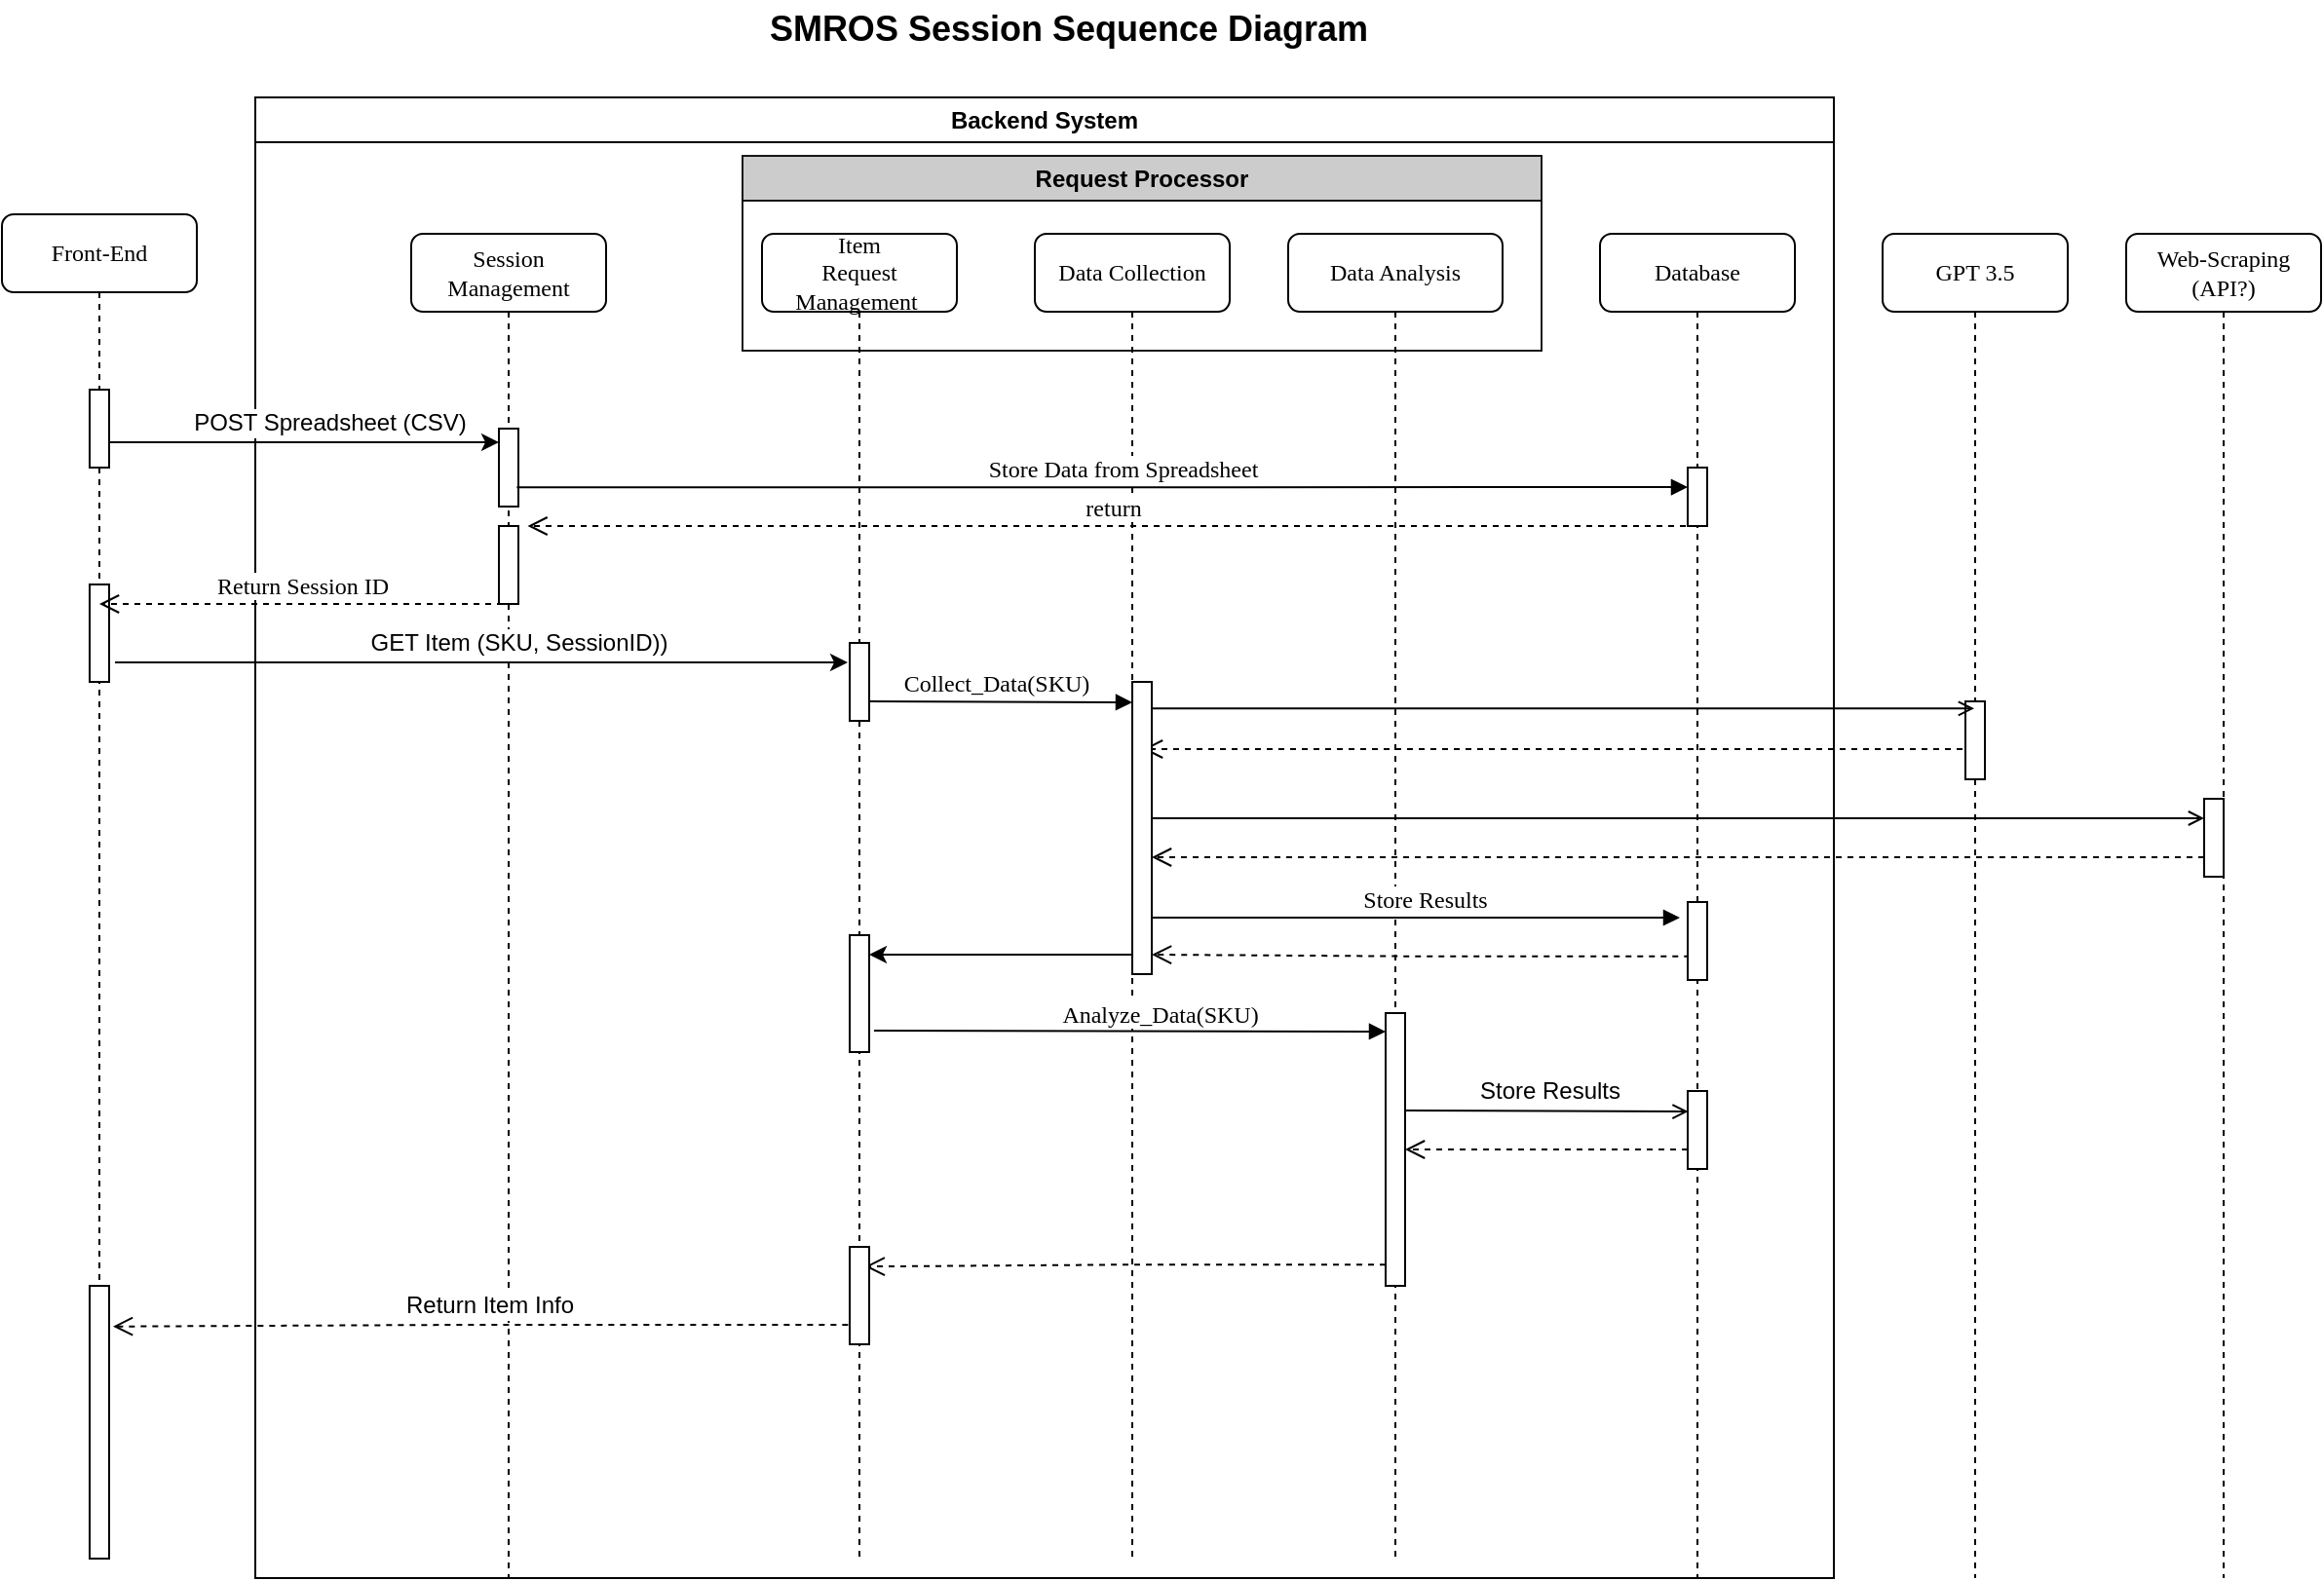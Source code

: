 <mxfile version="23.1.2" type="device">
  <diagram name="Page-1" id="13e1069c-82ec-6db2-03f1-153e76fe0fe0">
    <mxGraphModel dx="710" dy="1096" grid="1" gridSize="10" guides="1" tooltips="1" connect="1" arrows="1" fold="1" page="1" pageScale="1" pageWidth="1100" pageHeight="850" background="none" math="0" shadow="0">
      <root>
        <mxCell id="0" />
        <mxCell id="1" parent="0" />
        <mxCell id="7baba1c4bc27f4b0-8" value="Front-End" style="shape=umlLifeline;perimeter=lifelinePerimeter;whiteSpace=wrap;html=1;container=1;collapsible=0;recursiveResize=0;outlineConnect=0;rounded=1;shadow=0;comic=0;labelBackgroundColor=none;strokeWidth=1;fontFamily=Verdana;fontSize=12;align=center;" parent="1" vertex="1">
          <mxGeometry x="50" y="340" width="100" height="690" as="geometry" />
        </mxCell>
        <mxCell id="IIXyLI-wof4zMuIjt12s-65" value="" style="html=1;points=[];perimeter=orthogonalPerimeter;rounded=0;shadow=0;comic=0;labelBackgroundColor=none;strokeWidth=1;fontFamily=Verdana;fontSize=12;align=center;" parent="7baba1c4bc27f4b0-8" vertex="1">
          <mxGeometry x="45" y="190" width="10" height="50" as="geometry" />
        </mxCell>
        <mxCell id="IIXyLI-wof4zMuIjt12s-99" value="" style="html=1;points=[];perimeter=orthogonalPerimeter;rounded=0;shadow=0;comic=0;labelBackgroundColor=none;strokeWidth=1;fontFamily=Verdana;fontSize=12;align=center;" parent="7baba1c4bc27f4b0-8" vertex="1">
          <mxGeometry x="45" y="550" width="10" height="140" as="geometry" />
        </mxCell>
        <mxCell id="mKsIckOJwRhf_cUDD-dK-6" value="Backend System" style="swimlane;whiteSpace=wrap;html=1;" parent="1" vertex="1">
          <mxGeometry x="180" y="280" width="810" height="760" as="geometry" />
        </mxCell>
        <mxCell id="7baba1c4bc27f4b0-3" value="Database" style="shape=umlLifeline;perimeter=lifelinePerimeter;whiteSpace=wrap;html=1;container=1;collapsible=0;recursiveResize=0;outlineConnect=0;rounded=1;shadow=0;comic=0;labelBackgroundColor=none;strokeWidth=1;fontFamily=Verdana;fontSize=12;align=center;" parent="mKsIckOJwRhf_cUDD-dK-6" vertex="1">
          <mxGeometry x="690" y="70" width="100" height="690" as="geometry" />
        </mxCell>
        <mxCell id="IIXyLI-wof4zMuIjt12s-71" value="" style="html=1;verticalAlign=bottom;endArrow=open;endSize=8;labelBackgroundColor=none;fontFamily=Verdana;fontSize=12;edgeStyle=elbowEdgeStyle;elbow=horizontal;dashed=1;" parent="7baba1c4bc27f4b0-3" source="mKsIckOJwRhf_cUDD-dK-7" edge="1">
          <mxGeometry x="-0.726" relative="1" as="geometry">
            <mxPoint x="-234.5" y="264.5" as="targetPoint" />
            <Array as="points">
              <mxPoint x="-134.5" y="264.5" />
              <mxPoint x="-104.5" y="264.5" />
            </Array>
            <mxPoint x="227.5" y="264.5" as="sourcePoint" />
            <mxPoint x="1" as="offset" />
          </mxGeometry>
        </mxCell>
        <mxCell id="IIXyLI-wof4zMuIjt12s-103" value="" style="html=1;points=[];perimeter=orthogonalPerimeter;rounded=0;shadow=0;comic=0;labelBackgroundColor=none;strokeWidth=1;fontFamily=Verdana;fontSize=12;align=center;" parent="7baba1c4bc27f4b0-3" vertex="1">
          <mxGeometry x="45" y="120" width="10" height="30" as="geometry" />
        </mxCell>
        <mxCell id="IIXyLI-wof4zMuIjt12s-104" value="" style="endArrow=open;html=1;rounded=0;endFill=0;exitX=1;exitY=0.091;exitDx=0;exitDy=0;exitPerimeter=0;entryX=0.028;entryY=0.264;entryDx=0;entryDy=0;entryPerimeter=0;" parent="7baba1c4bc27f4b0-3" target="mKsIckOJwRhf_cUDD-dK-67" edge="1">
          <mxGeometry width="50" height="50" relative="1" as="geometry">
            <mxPoint x="-100" y="450" as="sourcePoint" />
            <mxPoint x="322" y="450" as="targetPoint" />
          </mxGeometry>
        </mxCell>
        <mxCell id="IIXyLI-wof4zMuIjt12s-112" value="Store Results" style="edgeLabel;html=1;align=center;verticalAlign=middle;resizable=0;points=[];fontSize=12;" parent="IIXyLI-wof4zMuIjt12s-104" vertex="1" connectable="0">
          <mxGeometry x="-0.312" y="4" relative="1" as="geometry">
            <mxPoint x="24" y="-6" as="offset" />
          </mxGeometry>
        </mxCell>
        <mxCell id="mKsIckOJwRhf_cUDD-dK-67" value="" style="html=1;points=[];perimeter=orthogonalPerimeter;rounded=0;shadow=0;comic=0;labelBackgroundColor=none;strokeWidth=1;fontFamily=Verdana;fontSize=12;align=center;" parent="7baba1c4bc27f4b0-3" vertex="1">
          <mxGeometry x="45" y="440" width="10" height="40" as="geometry" />
        </mxCell>
        <mxCell id="7baba1c4bc27f4b0-4" value="Data Collection" style="shape=umlLifeline;perimeter=lifelinePerimeter;whiteSpace=wrap;html=1;container=1;collapsible=0;recursiveResize=0;outlineConnect=0;rounded=1;shadow=0;comic=0;labelBackgroundColor=none;strokeWidth=1;fontFamily=Verdana;fontSize=12;align=center;" parent="mKsIckOJwRhf_cUDD-dK-6" vertex="1">
          <mxGeometry x="400" y="70" width="100" height="680" as="geometry" />
        </mxCell>
        <mxCell id="IIXyLI-wof4zMuIjt12s-78" value="Analyze_Data(SKU)" style="html=1;verticalAlign=bottom;endArrow=block;labelBackgroundColor=default;fontFamily=Verdana;fontSize=12;edgeStyle=elbowEdgeStyle;elbow=vertical;exitX=1.029;exitY=0.486;exitDx=0;exitDy=0;exitPerimeter=0;entryX=0;entryY=0.07;entryDx=0;entryDy=0;entryPerimeter=0;" parent="7baba1c4bc27f4b0-4" target="mKsIckOJwRhf_cUDD-dK-64" edge="1">
          <mxGeometry x="0.113" relative="1" as="geometry">
            <mxPoint x="-82.5" y="409" as="sourcePoint" />
            <mxPoint x="52.5" y="410" as="targetPoint" />
            <mxPoint as="offset" />
          </mxGeometry>
        </mxCell>
        <mxCell id="7baba1c4bc27f4b0-2" value="Item&lt;br&gt;Request Management&amp;nbsp;" style="shape=umlLifeline;perimeter=lifelinePerimeter;whiteSpace=wrap;html=1;container=1;collapsible=0;recursiveResize=0;outlineConnect=0;rounded=1;shadow=0;comic=0;labelBackgroundColor=none;strokeWidth=1;fontFamily=Verdana;fontSize=12;align=center;" parent="mKsIckOJwRhf_cUDD-dK-6" vertex="1">
          <mxGeometry x="260" y="70" width="100" height="680" as="geometry" />
        </mxCell>
        <mxCell id="IIXyLI-wof4zMuIjt12s-76" value="" style="endArrow=classic;html=1;rounded=0;" parent="7baba1c4bc27f4b0-2" edge="1">
          <mxGeometry width="50" height="50" relative="1" as="geometry">
            <mxPoint x="190" y="370" as="sourcePoint" />
            <mxPoint x="55" y="370" as="targetPoint" />
          </mxGeometry>
        </mxCell>
        <mxCell id="IIXyLI-wof4zMuIjt12s-74" value="" style="html=1;points=[];perimeter=orthogonalPerimeter;rounded=0;shadow=0;comic=0;labelBackgroundColor=none;strokeWidth=1;fontFamily=Verdana;fontSize=12;align=center;" parent="7baba1c4bc27f4b0-2" vertex="1">
          <mxGeometry x="45" y="360" width="10" height="60" as="geometry" />
        </mxCell>
        <mxCell id="IIXyLI-wof4zMuIjt12s-75" value="" style="endArrow=classic;html=1;rounded=0;exitX=0.4;exitY=0.983;exitDx=0;exitDy=0;exitPerimeter=0;" parent="7baba1c4bc27f4b0-2" source="IIXyLI-wof4zMuIjt12s-74" target="7baba1c4bc27f4b0-2" edge="1">
          <mxGeometry width="50" height="50" relative="1" as="geometry">
            <mxPoint x="100" y="310" as="sourcePoint" />
            <mxPoint x="150" y="260" as="targetPoint" />
          </mxGeometry>
        </mxCell>
        <mxCell id="IIXyLI-wof4zMuIjt12s-55" value="Request Processor" style="swimlane;whiteSpace=wrap;html=1;fillColor=#C7C7C7;strokeWidth=1;opacity=90;gradientColor=none;" parent="mKsIckOJwRhf_cUDD-dK-6" vertex="1">
          <mxGeometry x="250" y="30" width="410" height="100" as="geometry" />
        </mxCell>
        <mxCell id="7baba1c4bc27f4b0-5" value="Data Analysis" style="shape=umlLifeline;perimeter=lifelinePerimeter;whiteSpace=wrap;html=1;container=1;collapsible=0;recursiveResize=0;outlineConnect=0;rounded=1;shadow=0;comic=0;labelBackgroundColor=none;strokeWidth=1;fontFamily=Verdana;fontSize=12;align=center;" parent="IIXyLI-wof4zMuIjt12s-55" vertex="1">
          <mxGeometry x="280" y="40" width="110" height="680" as="geometry" />
        </mxCell>
        <mxCell id="IIXyLI-wof4zMuIjt12s-92" value="Store Results" style="html=1;verticalAlign=bottom;endArrow=block;labelBackgroundColor=default;fontFamily=Verdana;fontSize=12;edgeStyle=elbowEdgeStyle;elbow=vertical;exitX=0.3;exitY=0.889;exitDx=0;exitDy=0;exitPerimeter=0;shadow=0;labelBorderColor=none;" parent="7baba1c4bc27f4b0-5" edge="1">
          <mxGeometry x="0.034" relative="1" as="geometry">
            <mxPoint x="-70" y="350.98" as="sourcePoint" />
            <mxPoint x="201" y="351" as="targetPoint" />
            <mxPoint as="offset" />
          </mxGeometry>
        </mxCell>
        <mxCell id="mKsIckOJwRhf_cUDD-dK-64" value="" style="html=1;points=[];perimeter=orthogonalPerimeter;rounded=0;shadow=0;comic=0;labelBackgroundColor=none;strokeWidth=1;fontFamily=Verdana;fontSize=12;align=center;" parent="7baba1c4bc27f4b0-5" vertex="1">
          <mxGeometry x="50" y="400" width="10" height="140" as="geometry" />
        </mxCell>
        <mxCell id="IIXyLI-wof4zMuIjt12s-96" value="" style="html=1;verticalAlign=bottom;endArrow=open;endSize=8;labelBackgroundColor=none;fontFamily=Verdana;fontSize=12;edgeStyle=elbowEdgeStyle;elbow=horizontal;dashed=1;entryX=0.787;entryY=0.202;entryDx=0;entryDy=0;entryPerimeter=0;" parent="7baba1c4bc27f4b0-5" target="mKsIckOJwRhf_cUDD-dK-87" edge="1">
          <mxGeometry x="-0.726" relative="1" as="geometry">
            <mxPoint x="-210" y="529" as="targetPoint" />
            <Array as="points" />
            <mxPoint x="50" y="529.13" as="sourcePoint" />
            <mxPoint x="1" as="offset" />
          </mxGeometry>
        </mxCell>
        <mxCell id="mKsIckOJwRhf_cUDD-dK-87" value="" style="html=1;points=[];perimeter=orthogonalPerimeter;rounded=0;shadow=0;comic=0;labelBackgroundColor=none;strokeWidth=1;fontFamily=Verdana;fontSize=12;align=center;glass=0;fillColor=#FFFFFF;" parent="IIXyLI-wof4zMuIjt12s-55" vertex="1">
          <mxGeometry x="55" y="560" width="10" height="50" as="geometry" />
        </mxCell>
        <mxCell id="IIXyLI-wof4zMuIjt12s-49" value="Session Management" style="shape=umlLifeline;perimeter=lifelinePerimeter;whiteSpace=wrap;html=1;container=1;collapsible=0;recursiveResize=0;outlineConnect=0;rounded=1;shadow=0;comic=0;labelBackgroundColor=none;strokeWidth=1;fontFamily=Verdana;fontSize=12;align=center;" parent="mKsIckOJwRhf_cUDD-dK-6" vertex="1">
          <mxGeometry x="80" y="70" width="100" height="690" as="geometry" />
        </mxCell>
        <mxCell id="IIXyLI-wof4zMuIjt12s-50" value="" style="html=1;points=[];perimeter=orthogonalPerimeter;rounded=0;shadow=0;comic=0;labelBackgroundColor=none;strokeWidth=1;fontFamily=Verdana;fontSize=12;align=center;" parent="IIXyLI-wof4zMuIjt12s-49" vertex="1">
          <mxGeometry x="45" y="100" width="10" height="40" as="geometry" />
        </mxCell>
        <mxCell id="IIXyLI-wof4zMuIjt12s-60" value="" style="html=1;points=[];perimeter=orthogonalPerimeter;rounded=0;shadow=0;comic=0;labelBackgroundColor=none;strokeWidth=1;fontFamily=Verdana;fontSize=12;align=center;" parent="IIXyLI-wof4zMuIjt12s-49" vertex="1">
          <mxGeometry x="45" y="150" width="10" height="40" as="geometry" />
        </mxCell>
        <mxCell id="IIXyLI-wof4zMuIjt12s-98" value="" style="html=1;verticalAlign=bottom;endArrow=open;endSize=8;labelBackgroundColor=none;fontFamily=Verdana;fontSize=12;edgeStyle=elbowEdgeStyle;elbow=horizontal;dashed=1;exitX=-0.082;exitY=0.799;exitDx=0;exitDy=0;exitPerimeter=0;" parent="IIXyLI-wof4zMuIjt12s-49" source="mKsIckOJwRhf_cUDD-dK-87" edge="1">
          <mxGeometry x="-0.726" relative="1" as="geometry">
            <mxPoint x="-153" y="560.87" as="targetPoint" />
            <Array as="points" />
            <mxPoint x="220" y="561" as="sourcePoint" />
            <mxPoint x="1" as="offset" />
          </mxGeometry>
        </mxCell>
        <mxCell id="IIXyLI-wof4zMuIjt12s-102" value="&lt;font style=&quot;font-size: 12px;&quot;&gt;Return Item Info&lt;/font&gt;" style="edgeLabel;html=1;align=center;verticalAlign=middle;resizable=0;points=[];fontSize=12;" parent="IIXyLI-wof4zMuIjt12s-98" vertex="1" connectable="0">
          <mxGeometry x="0.101" y="-6" relative="1" as="geometry">
            <mxPoint x="23" y="-5" as="offset" />
          </mxGeometry>
        </mxCell>
        <mxCell id="7baba1c4bc27f4b0-14" value="Store Data from Spreadsheet" style="html=1;verticalAlign=bottom;endArrow=block;labelBackgroundColor=default;fontFamily=Verdana;fontSize=12;edgeStyle=elbowEdgeStyle;elbow=horizontal;exitX=0.532;exitY=0.143;exitDx=0;exitDy=0;exitPerimeter=0;" parent="mKsIckOJwRhf_cUDD-dK-6" edge="1">
          <mxGeometry x="0.035" relative="1" as="geometry">
            <mxPoint x="134.2" y="200.12" as="sourcePoint" />
            <mxPoint x="735" y="200" as="targetPoint" />
            <mxPoint as="offset" />
          </mxGeometry>
        </mxCell>
        <mxCell id="IIXyLI-wof4zMuIjt12s-59" value="Return Session ID" style="html=1;verticalAlign=bottom;endArrow=open;endSize=8;labelBackgroundColor=default;fontFamily=Verdana;fontSize=12;edgeStyle=elbowEdgeStyle;elbow=vertical;dashed=1;exitX=0.2;exitY=0.497;exitDx=0;exitDy=0;exitPerimeter=0;" parent="mKsIckOJwRhf_cUDD-dK-6" edge="1">
          <mxGeometry relative="1" as="geometry">
            <mxPoint x="-80" y="260.12" as="targetPoint" />
            <Array as="points" />
            <mxPoint x="127" y="260.0" as="sourcePoint" />
          </mxGeometry>
        </mxCell>
        <mxCell id="IIXyLI-wof4zMuIjt12s-90" value="" style="html=1;verticalAlign=bottom;endArrow=open;endSize=8;labelBackgroundColor=none;fontFamily=Verdana;fontSize=12;edgeStyle=elbowEdgeStyle;elbow=horizontal;dashed=1;exitX=0.113;exitY=0.697;exitDx=0;exitDy=0;exitPerimeter=0;" parent="mKsIckOJwRhf_cUDD-dK-6" source="IIXyLI-wof4zMuIjt12s-85" edge="1">
          <mxGeometry x="-0.726" relative="1" as="geometry">
            <mxPoint x="460" y="440" as="targetPoint" />
            <Array as="points" />
            <mxPoint x="890" y="440" as="sourcePoint" />
            <mxPoint x="1" as="offset" />
          </mxGeometry>
        </mxCell>
        <mxCell id="IIXyLI-wof4zMuIjt12s-85" value="" style="html=1;points=[];perimeter=orthogonalPerimeter;rounded=0;shadow=0;comic=0;labelBackgroundColor=none;strokeWidth=1;fontFamily=Verdana;fontSize=12;align=center;glass=0;fillColor=#FFFFFF;" parent="mKsIckOJwRhf_cUDD-dK-6" vertex="1">
          <mxGeometry x="735" y="413" width="10" height="40" as="geometry" />
        </mxCell>
        <mxCell id="7baba1c4bc27f4b0-21" value="return" style="html=1;verticalAlign=bottom;endArrow=open;endSize=8;labelBackgroundColor=default;fontFamily=Verdana;fontSize=12;edgeStyle=elbowEdgeStyle;elbow=vertical;dashed=1;" parent="mKsIckOJwRhf_cUDD-dK-6" edge="1">
          <mxGeometry x="-0.0" relative="1" as="geometry">
            <mxPoint x="139.75" y="220" as="targetPoint" />
            <Array as="points">
              <mxPoint x="385.5" y="220" />
              <mxPoint x="415.5" y="220" />
            </Array>
            <mxPoint x="740" y="220" as="sourcePoint" />
            <mxPoint as="offset" />
          </mxGeometry>
        </mxCell>
        <mxCell id="IIXyLI-wof4zMuIjt12s-95" value="" style="html=1;verticalAlign=bottom;endArrow=open;endSize=8;labelBackgroundColor=none;fontFamily=Verdana;fontSize=12;edgeStyle=elbowEdgeStyle;elbow=horizontal;dashed=1;" parent="mKsIckOJwRhf_cUDD-dK-6" edge="1">
          <mxGeometry x="-0.726" relative="1" as="geometry">
            <mxPoint x="590" y="540" as="targetPoint" />
            <Array as="points" />
            <mxPoint x="735" y="540" as="sourcePoint" />
            <mxPoint x="1" as="offset" />
          </mxGeometry>
        </mxCell>
        <mxCell id="IIXyLI-wof4zMuIjt12s-67" style="edgeStyle=orthogonalEdgeStyle;rounded=0;orthogonalLoop=1;jettySize=auto;html=1;" parent="mKsIckOJwRhf_cUDD-dK-6" edge="1">
          <mxGeometry relative="1" as="geometry">
            <mxPoint x="-72" y="290" as="sourcePoint" />
            <mxPoint x="304" y="290" as="targetPoint" />
          </mxGeometry>
        </mxCell>
        <mxCell id="IIXyLI-wof4zMuIjt12s-68" value="GET Item (SKU, SessionID))" style="edgeLabel;html=1;align=center;verticalAlign=middle;resizable=0;points=[];fontSize=12;" parent="IIXyLI-wof4zMuIjt12s-67" vertex="1" connectable="0">
          <mxGeometry x="0.096" y="4" relative="1" as="geometry">
            <mxPoint x="1" y="-6" as="offset" />
          </mxGeometry>
        </mxCell>
        <mxCell id="mKsIckOJwRhf_cUDD-dK-7" value="GPT 3.5" style="shape=umlLifeline;perimeter=lifelinePerimeter;whiteSpace=wrap;html=1;container=1;collapsible=0;recursiveResize=0;outlineConnect=0;rounded=1;shadow=0;comic=0;labelBackgroundColor=none;strokeWidth=1;fontFamily=Verdana;fontSize=12;align=center;" parent="1" vertex="1">
          <mxGeometry x="1015" y="350" width="95" height="690" as="geometry" />
        </mxCell>
        <mxCell id="mKsIckOJwRhf_cUDD-dK-24" value="" style="html=1;points=[];perimeter=orthogonalPerimeter;rounded=0;shadow=0;comic=0;labelBackgroundColor=none;strokeWidth=1;fontFamily=Verdana;fontSize=12;align=center;" parent="mKsIckOJwRhf_cUDD-dK-7" vertex="1">
          <mxGeometry x="-385" y="230" width="10" height="150" as="geometry" />
        </mxCell>
        <mxCell id="mKsIckOJwRhf_cUDD-dK-4" value="" style="html=1;points=[];perimeter=orthogonalPerimeter;rounded=0;shadow=0;comic=0;labelBackgroundColor=none;strokeWidth=1;fontFamily=Verdana;fontSize=12;align=center;" parent="mKsIckOJwRhf_cUDD-dK-7" vertex="1">
          <mxGeometry x="-530" y="210" width="10" height="40" as="geometry" />
        </mxCell>
        <mxCell id="mKsIckOJwRhf_cUDD-dK-45" value="" style="html=1;points=[];perimeter=orthogonalPerimeter;rounded=0;shadow=0;comic=0;labelBackgroundColor=none;strokeWidth=1;fontFamily=Verdana;fontSize=12;align=center;" parent="mKsIckOJwRhf_cUDD-dK-7" vertex="1">
          <mxGeometry x="42.5" y="240" width="10" height="40" as="geometry" />
        </mxCell>
        <mxCell id="mKsIckOJwRhf_cUDD-dK-49" value="" style="endArrow=open;html=1;rounded=0;endFill=0;exitX=1;exitY=0.091;exitDx=0;exitDy=0;exitPerimeter=0;" parent="mKsIckOJwRhf_cUDD-dK-7" source="mKsIckOJwRhf_cUDD-dK-24" target="mKsIckOJwRhf_cUDD-dK-7" edge="1">
          <mxGeometry width="50" height="50" relative="1" as="geometry">
            <mxPoint x="-410" y="260" as="sourcePoint" />
            <mxPoint x="45" y="250" as="targetPoint" />
          </mxGeometry>
        </mxCell>
        <mxCell id="mKsIckOJwRhf_cUDD-dK-47" value="" style="endArrow=open;html=1;rounded=0;endFill=0;" parent="mKsIckOJwRhf_cUDD-dK-7" edge="1">
          <mxGeometry width="50" height="50" relative="1" as="geometry">
            <mxPoint x="-375" y="300" as="sourcePoint" />
            <mxPoint x="165" y="300" as="targetPoint" />
          </mxGeometry>
        </mxCell>
        <mxCell id="mKsIckOJwRhf_cUDD-dK-46" value="" style="html=1;points=[];perimeter=orthogonalPerimeter;rounded=0;shadow=0;comic=0;labelBackgroundColor=none;strokeWidth=1;fontFamily=Verdana;fontSize=12;align=center;" parent="mKsIckOJwRhf_cUDD-dK-7" vertex="1">
          <mxGeometry x="165" y="290" width="10" height="40" as="geometry" />
        </mxCell>
        <mxCell id="IIXyLI-wof4zMuIjt12s-72" value="" style="html=1;verticalAlign=bottom;endArrow=open;endSize=8;labelBackgroundColor=none;fontFamily=Verdana;fontSize=12;edgeStyle=elbowEdgeStyle;elbow=horizontal;dashed=1;" parent="mKsIckOJwRhf_cUDD-dK-7" edge="1">
          <mxGeometry x="-0.726" relative="1" as="geometry">
            <mxPoint x="-375" y="320" as="targetPoint" />
            <Array as="points">
              <mxPoint x="-275" y="320" />
              <mxPoint x="-245" y="320" />
            </Array>
            <mxPoint x="165" y="320" as="sourcePoint" />
            <mxPoint x="1" as="offset" />
          </mxGeometry>
        </mxCell>
        <mxCell id="IIXyLI-wof4zMuIjt12s-113" value="Collect_Data(SKU)" style="html=1;verticalAlign=bottom;endArrow=block;labelBackgroundColor=none;fontFamily=Verdana;fontSize=12;edgeStyle=elbowEdgeStyle;elbow=vertical;exitX=1.029;exitY=0.486;exitDx=0;exitDy=0;exitPerimeter=0;" parent="mKsIckOJwRhf_cUDD-dK-7" edge="1">
          <mxGeometry x="-0.034" y="1" relative="1" as="geometry">
            <mxPoint x="-520" y="240" as="sourcePoint" />
            <mxPoint x="-385" y="241" as="targetPoint" />
            <mxPoint as="offset" />
          </mxGeometry>
        </mxCell>
        <mxCell id="mKsIckOJwRhf_cUDD-dK-8" value="Web-Scraping (API?)" style="shape=umlLifeline;perimeter=lifelinePerimeter;whiteSpace=wrap;html=1;container=1;collapsible=0;recursiveResize=0;outlineConnect=0;rounded=1;shadow=0;comic=0;labelBackgroundColor=none;strokeWidth=1;fontFamily=Verdana;fontSize=12;align=center;" parent="1" vertex="1">
          <mxGeometry x="1140" y="350" width="100" height="690" as="geometry" />
        </mxCell>
        <mxCell id="mKsIckOJwRhf_cUDD-dK-96" value="&lt;font style=&quot;font-size: 18px;&quot;&gt;&lt;b&gt;SMROS Session Sequence Diagram&lt;/b&gt;&lt;/font&gt;" style="text;html=1;strokeColor=none;fillColor=none;align=center;verticalAlign=middle;whiteSpace=wrap;rounded=0;" parent="1" vertex="1">
          <mxGeometry x="390" y="230" width="415" height="30" as="geometry" />
        </mxCell>
        <mxCell id="IIXyLI-wof4zMuIjt12s-57" value="" style="endArrow=classic;html=1;rounded=0;" parent="1" edge="1">
          <mxGeometry width="50" height="50" relative="1" as="geometry">
            <mxPoint x="100" y="457" as="sourcePoint" />
            <mxPoint x="305" y="457" as="targetPoint" />
          </mxGeometry>
        </mxCell>
        <mxCell id="IIXyLI-wof4zMuIjt12s-61" value="POST Spreadsheet (CSV)" style="edgeLabel;html=1;align=center;verticalAlign=middle;resizable=0;points=[];fontSize=12;" parent="IIXyLI-wof4zMuIjt12s-57" vertex="1" connectable="0">
          <mxGeometry x="0.145" y="4" relative="1" as="geometry">
            <mxPoint y="-6" as="offset" />
          </mxGeometry>
        </mxCell>
        <mxCell id="7baba1c4bc27f4b0-9" value="" style="html=1;points=[];perimeter=orthogonalPerimeter;rounded=0;shadow=0;comic=0;labelBackgroundColor=none;strokeWidth=1;fontFamily=Verdana;fontSize=12;align=center;" parent="1" vertex="1">
          <mxGeometry x="95" y="430" width="10" height="40" as="geometry" />
        </mxCell>
        <mxCell id="IIXyLI-wof4zMuIjt12s-63" value="" style="endArrow=classic;html=1;rounded=0;" parent="1" source="7baba1c4bc27f4b0-8" target="7baba1c4bc27f4b0-9" edge="1">
          <mxGeometry width="50" height="50" relative="1" as="geometry">
            <mxPoint x="100" y="450" as="sourcePoint" />
            <mxPoint x="310" y="450" as="targetPoint" />
          </mxGeometry>
        </mxCell>
      </root>
    </mxGraphModel>
  </diagram>
</mxfile>
